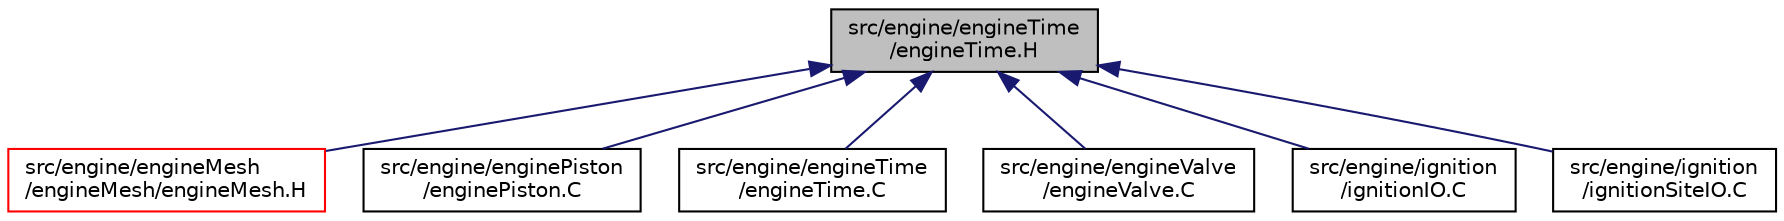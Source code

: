 digraph "src/engine/engineTime/engineTime.H"
{
  bgcolor="transparent";
  edge [fontname="Helvetica",fontsize="10",labelfontname="Helvetica",labelfontsize="10"];
  node [fontname="Helvetica",fontsize="10",shape=record];
  Node1 [label="src/engine/engineTime\l/engineTime.H",height=0.2,width=0.4,color="black", fillcolor="grey75", style="filled", fontcolor="black"];
  Node1 -> Node2 [dir="back",color="midnightblue",fontsize="10",style="solid",fontname="Helvetica"];
  Node2 [label="src/engine/engineMesh\l/engineMesh/engineMesh.H",height=0.2,width=0.4,color="red",URL="$a05101.html"];
  Node1 -> Node3 [dir="back",color="midnightblue",fontsize="10",style="solid",fontname="Helvetica"];
  Node3 [label="src/engine/enginePiston\l/enginePiston.C",height=0.2,width=0.4,color="black",URL="$a05109.html"];
  Node1 -> Node4 [dir="back",color="midnightblue",fontsize="10",style="solid",fontname="Helvetica"];
  Node4 [label="src/engine/engineTime\l/engineTime.C",height=0.2,width=0.4,color="black",URL="$a05111.html"];
  Node1 -> Node5 [dir="back",color="midnightblue",fontsize="10",style="solid",fontname="Helvetica"];
  Node5 [label="src/engine/engineValve\l/engineValve.C",height=0.2,width=0.4,color="black",URL="$a05113.html"];
  Node1 -> Node6 [dir="back",color="midnightblue",fontsize="10",style="solid",fontname="Helvetica"];
  Node6 [label="src/engine/ignition\l/ignitionIO.C",height=0.2,width=0.4,color="black",URL="$a05119.html"];
  Node1 -> Node7 [dir="back",color="midnightblue",fontsize="10",style="solid",fontname="Helvetica"];
  Node7 [label="src/engine/ignition\l/ignitionSiteIO.C",height=0.2,width=0.4,color="black",URL="$a05122.html"];
}
